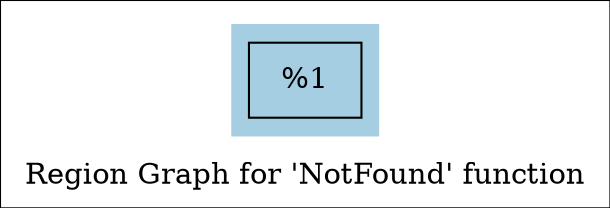digraph "Region Graph for 'NotFound' function" {
	label="Region Graph for 'NotFound' function";

	Node0xd5d180 [shape=record,label="{%1}"];
	colorscheme = "paired12"
        subgraph cluster_0xdc3700 {
          label = "";
          style = filled;
          color = 1
          Node0xd5d180;
        }
}
